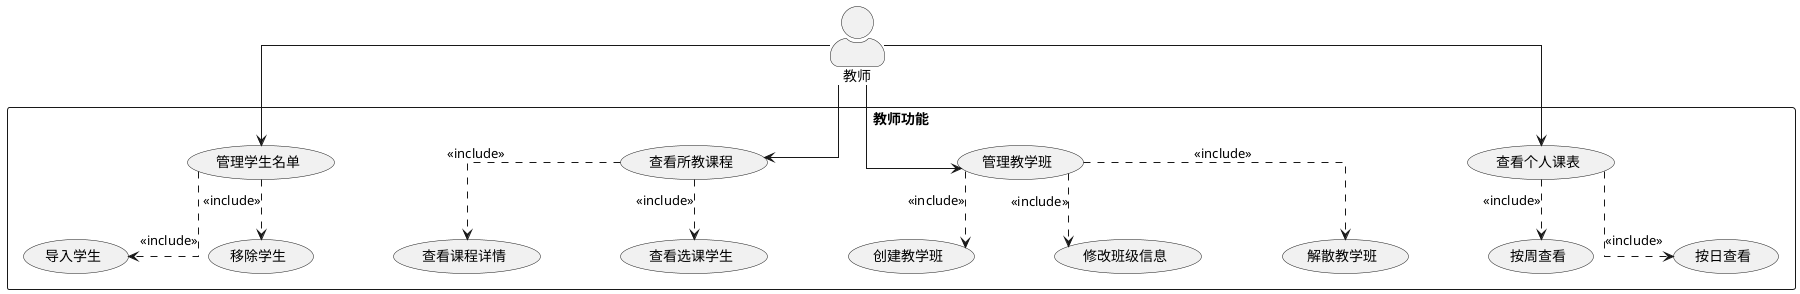 @startuml 教师用例图

skinparam actorStyle awesome
skinparam packageStyle rectangle
skinparam shadowing false
skinparam linetype ortho
skinparam nodesep 80
skinparam ranksep 60

'定义角色
actor "教师" as Teacher

'教师用例包
rectangle "教师功能" {
    usecase "查看个人课表" as TU1
    usecase "按周查看" as TU1_1
    usecase "按日查看" as TU1_2
    
    usecase "管理教学班" as TU2
    usecase "创建教学班" as TU2_1
    usecase "修改班级信息" as TU2_2
    usecase "解散教学班" as TU2_3
    
    usecase "查看所教课程" as TU3
    usecase "查看课程详情" as TU3_1
    usecase "查看选课学生" as TU3_2
    
    usecase "管理学生名单" as TU4
    usecase "导入学生" as TU4_1
    usecase "移除学生" as TU4_2
}

'关联关系
Teacher --> TU1
Teacher --> TU2
Teacher --> TU3
Teacher --> TU4

'包含关系
TU1 ..> TU1_1 : <<include>>
TU1 ..> TU1_2 : <<include>>

TU2 ..> TU2_1 : <<include>>
TU2 ..> TU2_2 : <<include>>
TU2 ..> TU2_3 : <<include>>

TU3 ..> TU3_1 : <<include>>
TU3 ..> TU3_2 : <<include>>

TU4 ..> TU4_1 : <<include>>
TU4 ..> TU4_2 : <<include>>

@enduml 